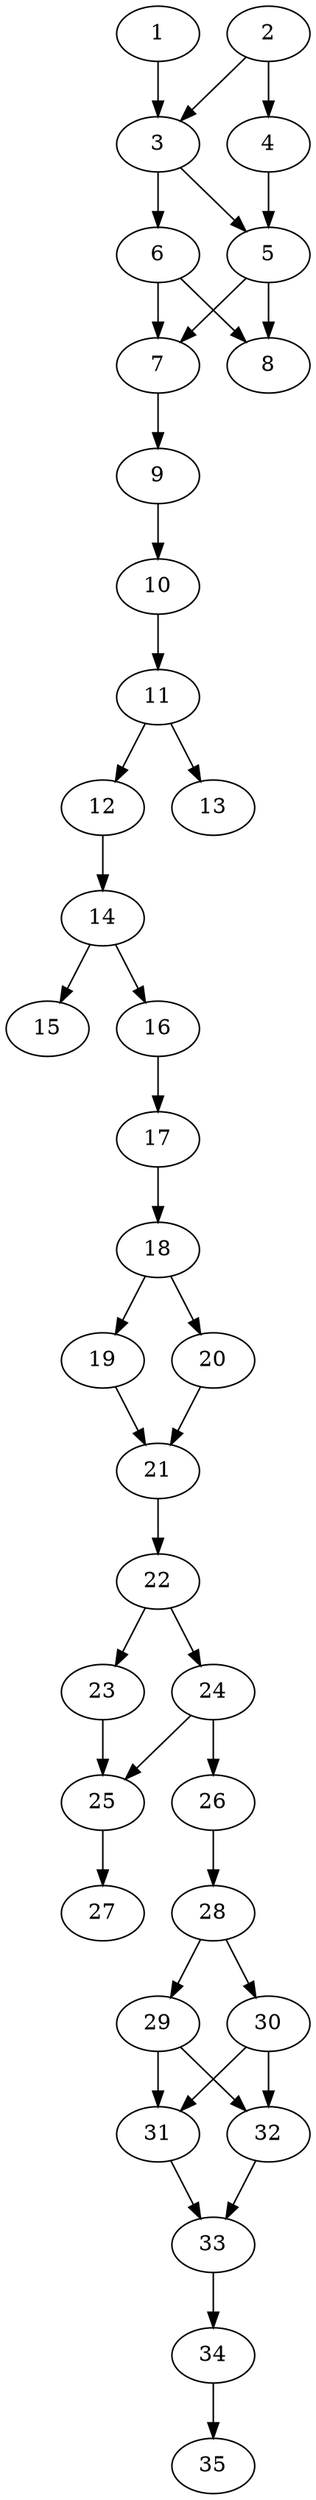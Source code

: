 // DAG automatically generated by daggen at Thu Oct  3 14:05:37 2019
// ./daggen --dot -n 35 --ccr 0.3 --fat 0.3 --regular 0.9 --density 0.7 --mindata 5242880 --maxdata 52428800 
digraph G {
  1 [size="170646187", alpha="0.08", expect_size="51193856"] 
  1 -> 3 [size ="51193856"]
  2 [size="111469227", alpha="0.01", expect_size="33440768"] 
  2 -> 3 [size ="33440768"]
  2 -> 4 [size ="33440768"]
  3 [size="78424747", alpha="0.18", expect_size="23527424"] 
  3 -> 5 [size ="23527424"]
  3 -> 6 [size ="23527424"]
  4 [size="164481707", alpha="0.17", expect_size="49344512"] 
  4 -> 5 [size ="49344512"]
  5 [size="56913920", alpha="0.02", expect_size="17074176"] 
  5 -> 7 [size ="17074176"]
  5 -> 8 [size ="17074176"]
  6 [size="147947520", alpha="0.18", expect_size="44384256"] 
  6 -> 7 [size ="44384256"]
  6 -> 8 [size ="44384256"]
  7 [size="41652907", alpha="0.12", expect_size="12495872"] 
  7 -> 9 [size ="12495872"]
  8 [size="83483307", alpha="0.11", expect_size="25044992"] 
  9 [size="169233067", alpha="0.11", expect_size="50769920"] 
  9 -> 10 [size ="50769920"]
  10 [size="120470187", alpha="0.15", expect_size="36141056"] 
  10 -> 11 [size ="36141056"]
  11 [size="79411200", alpha="0.08", expect_size="23823360"] 
  11 -> 12 [size ="23823360"]
  11 -> 13 [size ="23823360"]
  12 [size="142356480", alpha="0.07", expect_size="42706944"] 
  12 -> 14 [size ="42706944"]
  13 [size="147616427", alpha="0.02", expect_size="44284928"] 
  14 [size="129109333", alpha="0.12", expect_size="38732800"] 
  14 -> 15 [size ="38732800"]
  14 -> 16 [size ="38732800"]
  15 [size="109294933", alpha="0.10", expect_size="32788480"] 
  16 [size="125723307", alpha="0.09", expect_size="37716992"] 
  16 -> 17 [size ="37716992"]
  17 [size="109342720", alpha="0.12", expect_size="32802816"] 
  17 -> 18 [size ="32802816"]
  18 [size="47581867", alpha="0.19", expect_size="14274560"] 
  18 -> 19 [size ="14274560"]
  18 -> 20 [size ="14274560"]
  19 [size="132529493", alpha="0.03", expect_size="39758848"] 
  19 -> 21 [size ="39758848"]
  20 [size="59777707", alpha="0.14", expect_size="17933312"] 
  20 -> 21 [size ="17933312"]
  21 [size="21742933", alpha="0.05", expect_size="6522880"] 
  21 -> 22 [size ="6522880"]
  22 [size="85360640", alpha="0.07", expect_size="25608192"] 
  22 -> 23 [size ="25608192"]
  22 -> 24 [size ="25608192"]
  23 [size="144209920", alpha="0.18", expect_size="43262976"] 
  23 -> 25 [size ="43262976"]
  24 [size="159337813", alpha="0.07", expect_size="47801344"] 
  24 -> 25 [size ="47801344"]
  24 -> 26 [size ="47801344"]
  25 [size="97863680", alpha="0.01", expect_size="29359104"] 
  25 -> 27 [size ="29359104"]
  26 [size="174175573", alpha="0.11", expect_size="52252672"] 
  26 -> 28 [size ="52252672"]
  27 [size="91511467", alpha="0.05", expect_size="27453440"] 
  28 [size="26504533", alpha="0.07", expect_size="7951360"] 
  28 -> 29 [size ="7951360"]
  28 -> 30 [size ="7951360"]
  29 [size="173158400", alpha="0.08", expect_size="51947520"] 
  29 -> 31 [size ="51947520"]
  29 -> 32 [size ="51947520"]
  30 [size="43028480", alpha="0.02", expect_size="12908544"] 
  30 -> 31 [size ="12908544"]
  30 -> 32 [size ="12908544"]
  31 [size="156972373", alpha="0.04", expect_size="47091712"] 
  31 -> 33 [size ="47091712"]
  32 [size="39017813", alpha="0.03", expect_size="11705344"] 
  32 -> 33 [size ="11705344"]
  33 [size="97733973", alpha="0.17", expect_size="29320192"] 
  33 -> 34 [size ="29320192"]
  34 [size="79493120", alpha="0.06", expect_size="23847936"] 
  34 -> 35 [size ="23847936"]
  35 [size="131307520", alpha="0.07", expect_size="39392256"] 
}
